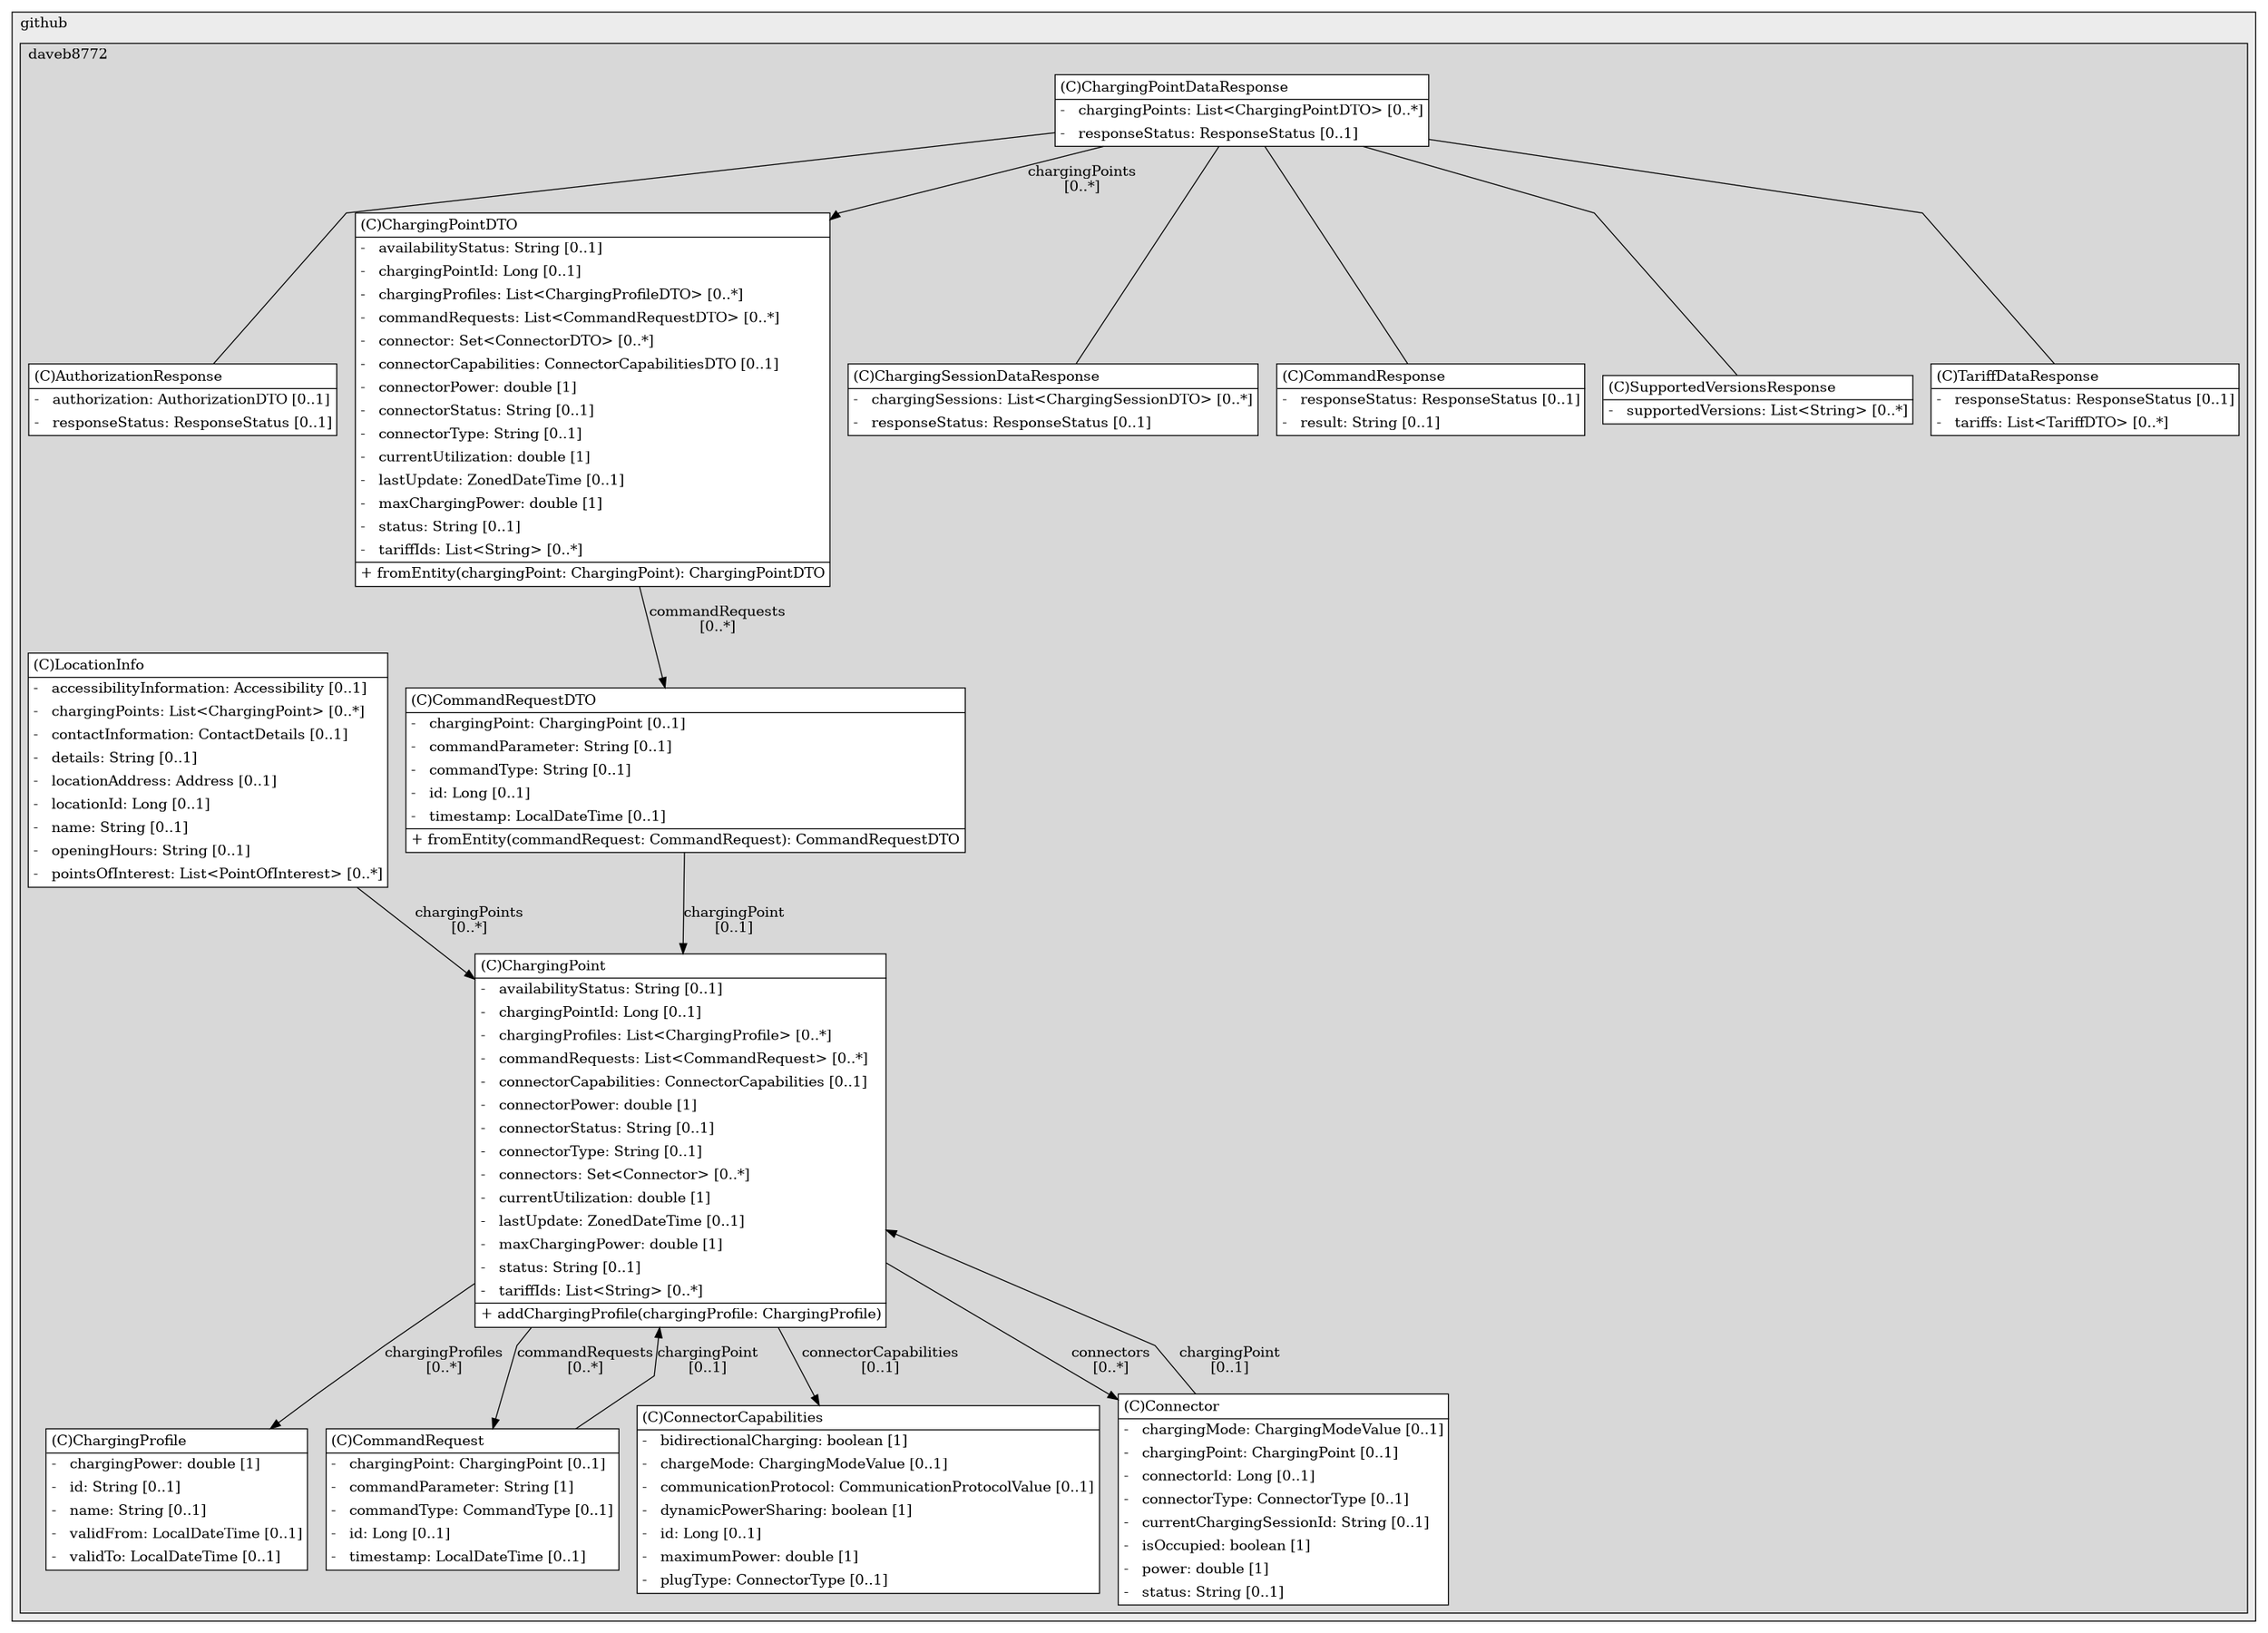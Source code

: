 @startuml

/' diagram meta data start
config=StructureConfiguration;
{
  "projectClassification": {
    "searchMode": "OpenProject", // OpenProject, AllProjects
    "includedProjects": "",
    "pathEndKeywords": "*.impl",
    "isClientPath": "",
    "isClientName": "",
    "isTestPath": "",
    "isTestName": "",
    "isMappingPath": "",
    "isMappingName": "",
    "isDataAccessPath": "",
    "isDataAccessName": "",
    "isDataStructurePath": "",
    "isDataStructureName": "",
    "isInterfaceStructuresPath": "",
    "isInterfaceStructuresName": "",
    "isEntryPointPath": "",
    "isEntryPointName": "",
    "treatFinalFieldsAsMandatory": false
  },
  "graphRestriction": {
    "classPackageExcludeFilter": "",
    "classPackageIncludeFilter": "",
    "classNameExcludeFilter": "",
    "classNameIncludeFilter": "",
    "methodNameExcludeFilter": "",
    "methodNameIncludeFilter": "",
    "removeByInheritance": "", // inheritance/annotation based filtering is done in a second step
    "removeByAnnotation": "",
    "removeByClassPackage": "", // cleanup the graph after inheritance/annotation based filtering is done
    "removeByClassName": "",
    "cutMappings": false,
    "cutEnum": true,
    "cutTests": true,
    "cutClient": true,
    "cutDataAccess": false,
    "cutInterfaceStructures": false,
    "cutDataStructures": false,
    "cutGetterAndSetter": true,
    "cutConstructors": true
  },
  "graphTraversal": {
    "forwardDepth": 6,
    "backwardDepth": 6,
    "classPackageExcludeFilter": "",
    "classPackageIncludeFilter": "",
    "classNameExcludeFilter": "",
    "classNameIncludeFilter": "",
    "methodNameExcludeFilter": "",
    "methodNameIncludeFilter": "",
    "hideMappings": false,
    "hideDataStructures": false,
    "hidePrivateMethods": true,
    "hideInterfaceCalls": true, // indirection: implementation -> interface (is hidden) -> implementation
    "onlyShowApplicationEntryPoints": false, // root node is included
    "useMethodCallsForStructureDiagram": "ForwardOnly" // ForwardOnly, BothDirections, No
  },
  "details": {
    "aggregation": "GroupByClass", // ByClass, GroupByClass, None
    "showClassGenericTypes": true,
    "showMethods": true,
    "showMethodParameterNames": true,
    "showMethodParameterTypes": true,
    "showMethodReturnType": true,
    "showPackageLevels": 2,
    "showDetailedClassStructure": true
  },
  "rootClass": "com.github.daveb8772.cms.cmsrestservice.controller.Models.EntityModels.ChargingPoint",
  "extensionCallbackMethod": "" // qualified.class.name#methodName - signature: public static String method(String)
}
diagram meta data end '/



digraph g {
    rankdir="TB"
    splines=polyline
    

'nodes 
subgraph cluster_1245635613 { 
   	label=github
	labeljust=l
	fillcolor="#ececec"
	style=filled
   
   subgraph cluster_1638032187 { 
   	label=daveb8772
	labeljust=l
	fillcolor="#d8d8d8"
	style=filled
   
   AuthorizationResponse10890254[
	label=<<TABLE BORDER="1" CELLBORDER="0" CELLPADDING="4" CELLSPACING="0">
<TR><TD ALIGN="LEFT" >(C)AuthorizationResponse</TD></TR>
<HR/>
<TR><TD ALIGN="LEFT" >-   authorization: AuthorizationDTO [0..1]</TD></TR>
<TR><TD ALIGN="LEFT" >-   responseStatus: ResponseStatus [0..1]</TD></TR>
</TABLE>>
	style=filled
	margin=0
	shape=plaintext
	fillcolor="#FFFFFF"
];

ChargingPoint1462292524[
	label=<<TABLE BORDER="1" CELLBORDER="0" CELLPADDING="4" CELLSPACING="0">
<TR><TD ALIGN="LEFT" >(C)ChargingPoint</TD></TR>
<HR/>
<TR><TD ALIGN="LEFT" >-   availabilityStatus: String [0..1]</TD></TR>
<TR><TD ALIGN="LEFT" >-   chargingPointId: Long [0..1]</TD></TR>
<TR><TD ALIGN="LEFT" >-   chargingProfiles: List&lt;ChargingProfile&gt; [0..*]</TD></TR>
<TR><TD ALIGN="LEFT" >-   commandRequests: List&lt;CommandRequest&gt; [0..*]</TD></TR>
<TR><TD ALIGN="LEFT" >-   connectorCapabilities: ConnectorCapabilities [0..1]</TD></TR>
<TR><TD ALIGN="LEFT" >-   connectorPower: double [1]</TD></TR>
<TR><TD ALIGN="LEFT" >-   connectorStatus: String [0..1]</TD></TR>
<TR><TD ALIGN="LEFT" >-   connectorType: String [0..1]</TD></TR>
<TR><TD ALIGN="LEFT" >-   connectors: Set&lt;Connector&gt; [0..*]</TD></TR>
<TR><TD ALIGN="LEFT" >-   currentUtilization: double [1]</TD></TR>
<TR><TD ALIGN="LEFT" >-   lastUpdate: ZonedDateTime [0..1]</TD></TR>
<TR><TD ALIGN="LEFT" >-   maxChargingPower: double [1]</TD></TR>
<TR><TD ALIGN="LEFT" >-   status: String [0..1]</TD></TR>
<TR><TD ALIGN="LEFT" >-   tariffIds: List&lt;String&gt; [0..*]</TD></TR>
<HR/>
<TR><TD ALIGN="LEFT" >+ addChargingProfile(chargingProfile: ChargingProfile)</TD></TR>
</TABLE>>
	style=filled
	margin=0
	shape=plaintext
	fillcolor="#FFFFFF"
];

ChargingPointDTO2014407926[
	label=<<TABLE BORDER="1" CELLBORDER="0" CELLPADDING="4" CELLSPACING="0">
<TR><TD ALIGN="LEFT" >(C)ChargingPointDTO</TD></TR>
<HR/>
<TR><TD ALIGN="LEFT" >-   availabilityStatus: String [0..1]</TD></TR>
<TR><TD ALIGN="LEFT" >-   chargingPointId: Long [0..1]</TD></TR>
<TR><TD ALIGN="LEFT" >-   chargingProfiles: List&lt;ChargingProfileDTO&gt; [0..*]</TD></TR>
<TR><TD ALIGN="LEFT" >-   commandRequests: List&lt;CommandRequestDTO&gt; [0..*]</TD></TR>
<TR><TD ALIGN="LEFT" >-   connector: Set&lt;ConnectorDTO&gt; [0..*]</TD></TR>
<TR><TD ALIGN="LEFT" >-   connectorCapabilities: ConnectorCapabilitiesDTO [0..1]</TD></TR>
<TR><TD ALIGN="LEFT" >-   connectorPower: double [1]</TD></TR>
<TR><TD ALIGN="LEFT" >-   connectorStatus: String [0..1]</TD></TR>
<TR><TD ALIGN="LEFT" >-   connectorType: String [0..1]</TD></TR>
<TR><TD ALIGN="LEFT" >-   currentUtilization: double [1]</TD></TR>
<TR><TD ALIGN="LEFT" >-   lastUpdate: ZonedDateTime [0..1]</TD></TR>
<TR><TD ALIGN="LEFT" >-   maxChargingPower: double [1]</TD></TR>
<TR><TD ALIGN="LEFT" >-   status: String [0..1]</TD></TR>
<TR><TD ALIGN="LEFT" >-   tariffIds: List&lt;String&gt; [0..*]</TD></TR>
<HR/>
<TR><TD ALIGN="LEFT" >+ fromEntity(chargingPoint: ChargingPoint): ChargingPointDTO</TD></TR>
</TABLE>>
	style=filled
	margin=0
	shape=plaintext
	fillcolor="#FFFFFF"
];

ChargingPointDataResponse10890254[
	label=<<TABLE BORDER="1" CELLBORDER="0" CELLPADDING="4" CELLSPACING="0">
<TR><TD ALIGN="LEFT" >(C)ChargingPointDataResponse</TD></TR>
<HR/>
<TR><TD ALIGN="LEFT" >-   chargingPoints: List&lt;ChargingPointDTO&gt; [0..*]</TD></TR>
<TR><TD ALIGN="LEFT" >-   responseStatus: ResponseStatus [0..1]</TD></TR>
</TABLE>>
	style=filled
	margin=0
	shape=plaintext
	fillcolor="#FFFFFF"
];

ChargingProfile1462292524[
	label=<<TABLE BORDER="1" CELLBORDER="0" CELLPADDING="4" CELLSPACING="0">
<TR><TD ALIGN="LEFT" >(C)ChargingProfile</TD></TR>
<HR/>
<TR><TD ALIGN="LEFT" >-   chargingPower: double [1]</TD></TR>
<TR><TD ALIGN="LEFT" >-   id: String [0..1]</TD></TR>
<TR><TD ALIGN="LEFT" >-   name: String [0..1]</TD></TR>
<TR><TD ALIGN="LEFT" >-   validFrom: LocalDateTime [0..1]</TD></TR>
<TR><TD ALIGN="LEFT" >-   validTo: LocalDateTime [0..1]</TD></TR>
</TABLE>>
	style=filled
	margin=0
	shape=plaintext
	fillcolor="#FFFFFF"
];

ChargingSessionDataResponse10890254[
	label=<<TABLE BORDER="1" CELLBORDER="0" CELLPADDING="4" CELLSPACING="0">
<TR><TD ALIGN="LEFT" >(C)ChargingSessionDataResponse</TD></TR>
<HR/>
<TR><TD ALIGN="LEFT" >-   chargingSessions: List&lt;ChargingSessionDTO&gt; [0..*]</TD></TR>
<TR><TD ALIGN="LEFT" >-   responseStatus: ResponseStatus [0..1]</TD></TR>
</TABLE>>
	style=filled
	margin=0
	shape=plaintext
	fillcolor="#FFFFFF"
];

CommandRequest1462292524[
	label=<<TABLE BORDER="1" CELLBORDER="0" CELLPADDING="4" CELLSPACING="0">
<TR><TD ALIGN="LEFT" >(C)CommandRequest</TD></TR>
<HR/>
<TR><TD ALIGN="LEFT" >-   chargingPoint: ChargingPoint [0..1]</TD></TR>
<TR><TD ALIGN="LEFT" >-   commandParameter: String [1]</TD></TR>
<TR><TD ALIGN="LEFT" >-   commandType: CommandType [0..1]</TD></TR>
<TR><TD ALIGN="LEFT" >-   id: Long [0..1]</TD></TR>
<TR><TD ALIGN="LEFT" >-   timestamp: LocalDateTime [0..1]</TD></TR>
</TABLE>>
	style=filled
	margin=0
	shape=plaintext
	fillcolor="#FFFFFF"
];

CommandRequestDTO2014407926[
	label=<<TABLE BORDER="1" CELLBORDER="0" CELLPADDING="4" CELLSPACING="0">
<TR><TD ALIGN="LEFT" >(C)CommandRequestDTO</TD></TR>
<HR/>
<TR><TD ALIGN="LEFT" >-   chargingPoint: ChargingPoint [0..1]</TD></TR>
<TR><TD ALIGN="LEFT" >-   commandParameter: String [0..1]</TD></TR>
<TR><TD ALIGN="LEFT" >-   commandType: String [0..1]</TD></TR>
<TR><TD ALIGN="LEFT" >-   id: Long [0..1]</TD></TR>
<TR><TD ALIGN="LEFT" >-   timestamp: LocalDateTime [0..1]</TD></TR>
<HR/>
<TR><TD ALIGN="LEFT" >+ fromEntity(commandRequest: CommandRequest): CommandRequestDTO</TD></TR>
</TABLE>>
	style=filled
	margin=0
	shape=plaintext
	fillcolor="#FFFFFF"
];

CommandResponse10890254[
	label=<<TABLE BORDER="1" CELLBORDER="0" CELLPADDING="4" CELLSPACING="0">
<TR><TD ALIGN="LEFT" >(C)CommandResponse</TD></TR>
<HR/>
<TR><TD ALIGN="LEFT" >-   responseStatus: ResponseStatus [0..1]</TD></TR>
<TR><TD ALIGN="LEFT" >-   result: String [0..1]</TD></TR>
</TABLE>>
	style=filled
	margin=0
	shape=plaintext
	fillcolor="#FFFFFF"
];

Connector1462292524[
	label=<<TABLE BORDER="1" CELLBORDER="0" CELLPADDING="4" CELLSPACING="0">
<TR><TD ALIGN="LEFT" >(C)Connector</TD></TR>
<HR/>
<TR><TD ALIGN="LEFT" >-   chargingMode: ChargingModeValue [0..1]</TD></TR>
<TR><TD ALIGN="LEFT" >-   chargingPoint: ChargingPoint [0..1]</TD></TR>
<TR><TD ALIGN="LEFT" >-   connectorId: Long [0..1]</TD></TR>
<TR><TD ALIGN="LEFT" >-   connectorType: ConnectorType [0..1]</TD></TR>
<TR><TD ALIGN="LEFT" >-   currentChargingSessionId: String [0..1]</TD></TR>
<TR><TD ALIGN="LEFT" >-   isOccupied: boolean [1]</TD></TR>
<TR><TD ALIGN="LEFT" >-   power: double [1]</TD></TR>
<TR><TD ALIGN="LEFT" >-   status: String [0..1]</TD></TR>
</TABLE>>
	style=filled
	margin=0
	shape=plaintext
	fillcolor="#FFFFFF"
];

ConnectorCapabilities1462292524[
	label=<<TABLE BORDER="1" CELLBORDER="0" CELLPADDING="4" CELLSPACING="0">
<TR><TD ALIGN="LEFT" >(C)ConnectorCapabilities</TD></TR>
<HR/>
<TR><TD ALIGN="LEFT" >-   bidirectionalCharging: boolean [1]</TD></TR>
<TR><TD ALIGN="LEFT" >-   chargeMode: ChargingModeValue [0..1]</TD></TR>
<TR><TD ALIGN="LEFT" >-   communicationProtocol: CommunicationProtocolValue [0..1]</TD></TR>
<TR><TD ALIGN="LEFT" >-   dynamicPowerSharing: boolean [1]</TD></TR>
<TR><TD ALIGN="LEFT" >-   id: Long [0..1]</TD></TR>
<TR><TD ALIGN="LEFT" >-   maximumPower: double [1]</TD></TR>
<TR><TD ALIGN="LEFT" >-   plugType: ConnectorType [0..1]</TD></TR>
</TABLE>>
	style=filled
	margin=0
	shape=plaintext
	fillcolor="#FFFFFF"
];

LocationInfo1462292524[
	label=<<TABLE BORDER="1" CELLBORDER="0" CELLPADDING="4" CELLSPACING="0">
<TR><TD ALIGN="LEFT" >(C)LocationInfo</TD></TR>
<HR/>
<TR><TD ALIGN="LEFT" >-   accessibilityInformation: Accessibility [0..1]</TD></TR>
<TR><TD ALIGN="LEFT" >-   chargingPoints: List&lt;ChargingPoint&gt; [0..*]</TD></TR>
<TR><TD ALIGN="LEFT" >-   contactInformation: ContactDetails [0..1]</TD></TR>
<TR><TD ALIGN="LEFT" >-   details: String [0..1]</TD></TR>
<TR><TD ALIGN="LEFT" >-   locationAddress: Address [0..1]</TD></TR>
<TR><TD ALIGN="LEFT" >-   locationId: Long [0..1]</TD></TR>
<TR><TD ALIGN="LEFT" >-   name: String [0..1]</TD></TR>
<TR><TD ALIGN="LEFT" >-   openingHours: String [0..1]</TD></TR>
<TR><TD ALIGN="LEFT" >-   pointsOfInterest: List&lt;PointOfInterest&gt; [0..*]</TD></TR>
</TABLE>>
	style=filled
	margin=0
	shape=plaintext
	fillcolor="#FFFFFF"
];

SupportedVersionsResponse10890254[
	label=<<TABLE BORDER="1" CELLBORDER="0" CELLPADDING="4" CELLSPACING="0">
<TR><TD ALIGN="LEFT" >(C)SupportedVersionsResponse</TD></TR>
<HR/>
<TR><TD ALIGN="LEFT" >-   supportedVersions: List&lt;String&gt; [0..*]</TD></TR>
</TABLE>>
	style=filled
	margin=0
	shape=plaintext
	fillcolor="#FFFFFF"
];

TariffDataResponse10890254[
	label=<<TABLE BORDER="1" CELLBORDER="0" CELLPADDING="4" CELLSPACING="0">
<TR><TD ALIGN="LEFT" >(C)TariffDataResponse</TD></TR>
<HR/>
<TR><TD ALIGN="LEFT" >-   responseStatus: ResponseStatus [0..1]</TD></TR>
<TR><TD ALIGN="LEFT" >-   tariffs: List&lt;TariffDTO&gt; [0..*]</TD></TR>
</TABLE>>
	style=filled
	margin=0
	shape=plaintext
	fillcolor="#FFFFFF"
];
} 
} 

'edges    
ChargingPoint1462292524 -> ChargingProfile1462292524[label="chargingProfiles
[0..*]"];
ChargingPoint1462292524 -> CommandRequest1462292524[label="commandRequests
[0..*]"];
ChargingPoint1462292524 -> Connector1462292524[label="connectors
[0..*]"];
ChargingPoint1462292524 -> ConnectorCapabilities1462292524[label="connectorCapabilities
[0..1]"];
ChargingPointDTO2014407926 -> CommandRequestDTO2014407926[label="commandRequests
[0..*]"];
ChargingPointDataResponse10890254 -> AuthorizationResponse10890254[arrowhead=none];
ChargingPointDataResponse10890254 -> ChargingPointDTO2014407926[label="chargingPoints
[0..*]"];
ChargingPointDataResponse10890254 -> ChargingSessionDataResponse10890254[arrowhead=none];
ChargingPointDataResponse10890254 -> CommandResponse10890254[arrowhead=none];
ChargingPointDataResponse10890254 -> SupportedVersionsResponse10890254[arrowhead=none];
ChargingPointDataResponse10890254 -> TariffDataResponse10890254[arrowhead=none];
CommandRequest1462292524 -> ChargingPoint1462292524[label="chargingPoint
[0..1]"];
CommandRequestDTO2014407926 -> ChargingPoint1462292524[label="chargingPoint
[0..1]"];
Connector1462292524 -> ChargingPoint1462292524[label="chargingPoint
[0..1]"];
LocationInfo1462292524 -> ChargingPoint1462292524[label="chargingPoints
[0..*]"];
    
}
@enduml